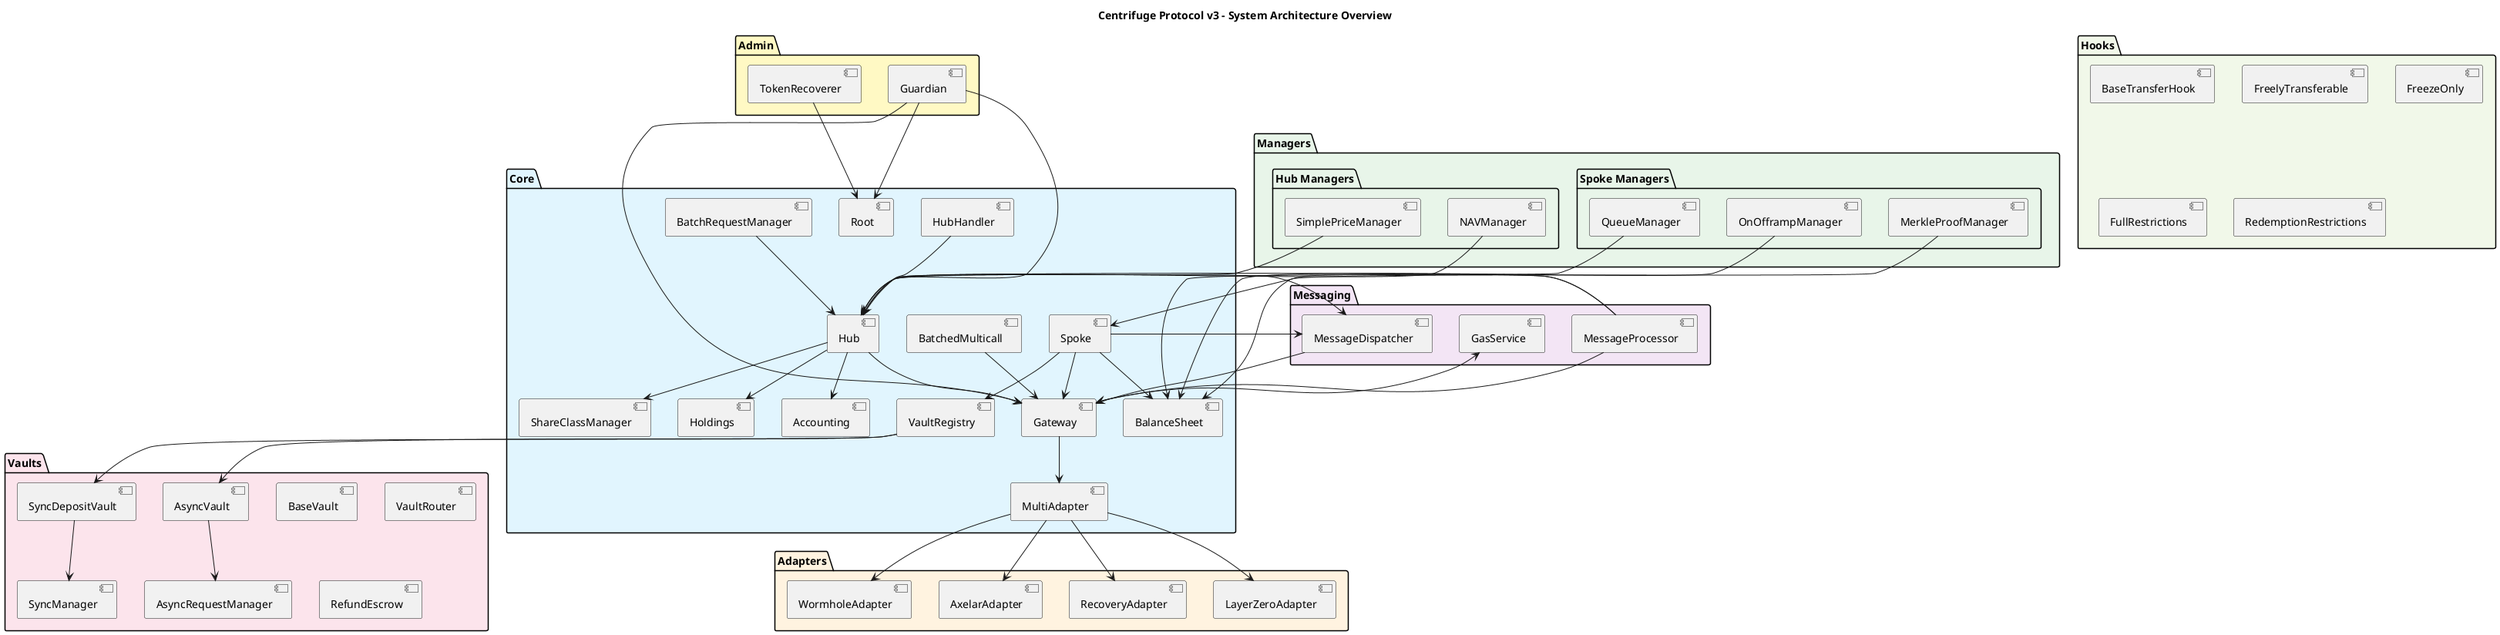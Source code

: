 @startuml overview
title Centrifuge Protocol v3 - System Architecture Overview

!define CORE_COLOR #E1F5FE
!define MESSAGING_COLOR #F3E5F5
!define ADMIN_COLOR #FFF9C4
!define MANAGERS_COLOR #E8F5E9
!define VAULTS_COLOR #FCE4EC
!define ADAPTERS_COLOR #FFF3E0
!define HOOKS_COLOR #F1F8E9

package "Core" CORE_COLOR {
  component Hub
  component HubHandler
  component Spoke
  component Gateway
  component Root
  component MultiAdapter
  component BatchedMulticall
  component Holdings
  component Accounting
  component ShareClassManager
  component BalanceSheet
  component VaultRegistry
  component BatchRequestManager
}

package "Messaging" MESSAGING_COLOR {
  component MessageDispatcher
  component MessageProcessor
  component GasService
}

package "Admin" ADMIN_COLOR {
  component Guardian
  component TokenRecoverer
}

package "Adapters" ADAPTERS_COLOR {
  component AxelarAdapter
  component WormholeAdapter
  component LayerZeroAdapter
  component RecoveryAdapter
}

package "Managers" MANAGERS_COLOR {
  package "Hub Managers" {
    component NAVManager
    component SimplePriceManager
  }
  package "Spoke Managers" {
    component OnOfframpManager
    component MerkleProofManager
    component QueueManager
  }
}

package "Vaults" VAULTS_COLOR {
  component BaseVault
  component AsyncVault
  component SyncDepositVault
  component AsyncRequestManager
  component SyncManager
  component VaultRouter
  component RefundEscrow
}

package "Hooks" HOOKS_COLOR {
  component BaseTransferHook
  component FreelyTransferable
  component FreezeOnly
  component FullRestrictions
  component RedemptionRestrictions
}

' Core relationships
Hub --> Holdings
Hub --> Accounting
Hub --> ShareClassManager
Hub --> MessageDispatcher
Hub --> Gateway

HubHandler --> Hub
BatchRequestManager --> Hub

Spoke --> BalanceSheet
Spoke --> VaultRegistry
Spoke --> MessageDispatcher
Spoke --> Gateway

Gateway --> MultiAdapter
Gateway --> GasService

BatchedMulticall --> Gateway

' Messaging flow
MessageDispatcher --> Gateway
MessageProcessor --> Gateway
MessageProcessor --> Hub
MessageProcessor --> Spoke

' Adapters
MultiAdapter --> AxelarAdapter
MultiAdapter --> WormholeAdapter
MultiAdapter --> LayerZeroAdapter
MultiAdapter --> RecoveryAdapter

' Managers
NAVManager --> Hub
SimplePriceManager --> Hub
OnOfframpManager --> BalanceSheet
MerkleProofManager --> BalanceSheet
QueueManager --> BalanceSheet

' Vaults
VaultRegistry --> AsyncVault
VaultRegistry --> SyncDepositVault
AsyncVault --> AsyncRequestManager
SyncDepositVault --> SyncManager

' Admin
Guardian --> Hub
Guardian --> Root
Guardian --> Gateway
TokenRecoverer --> Root

@enduml
